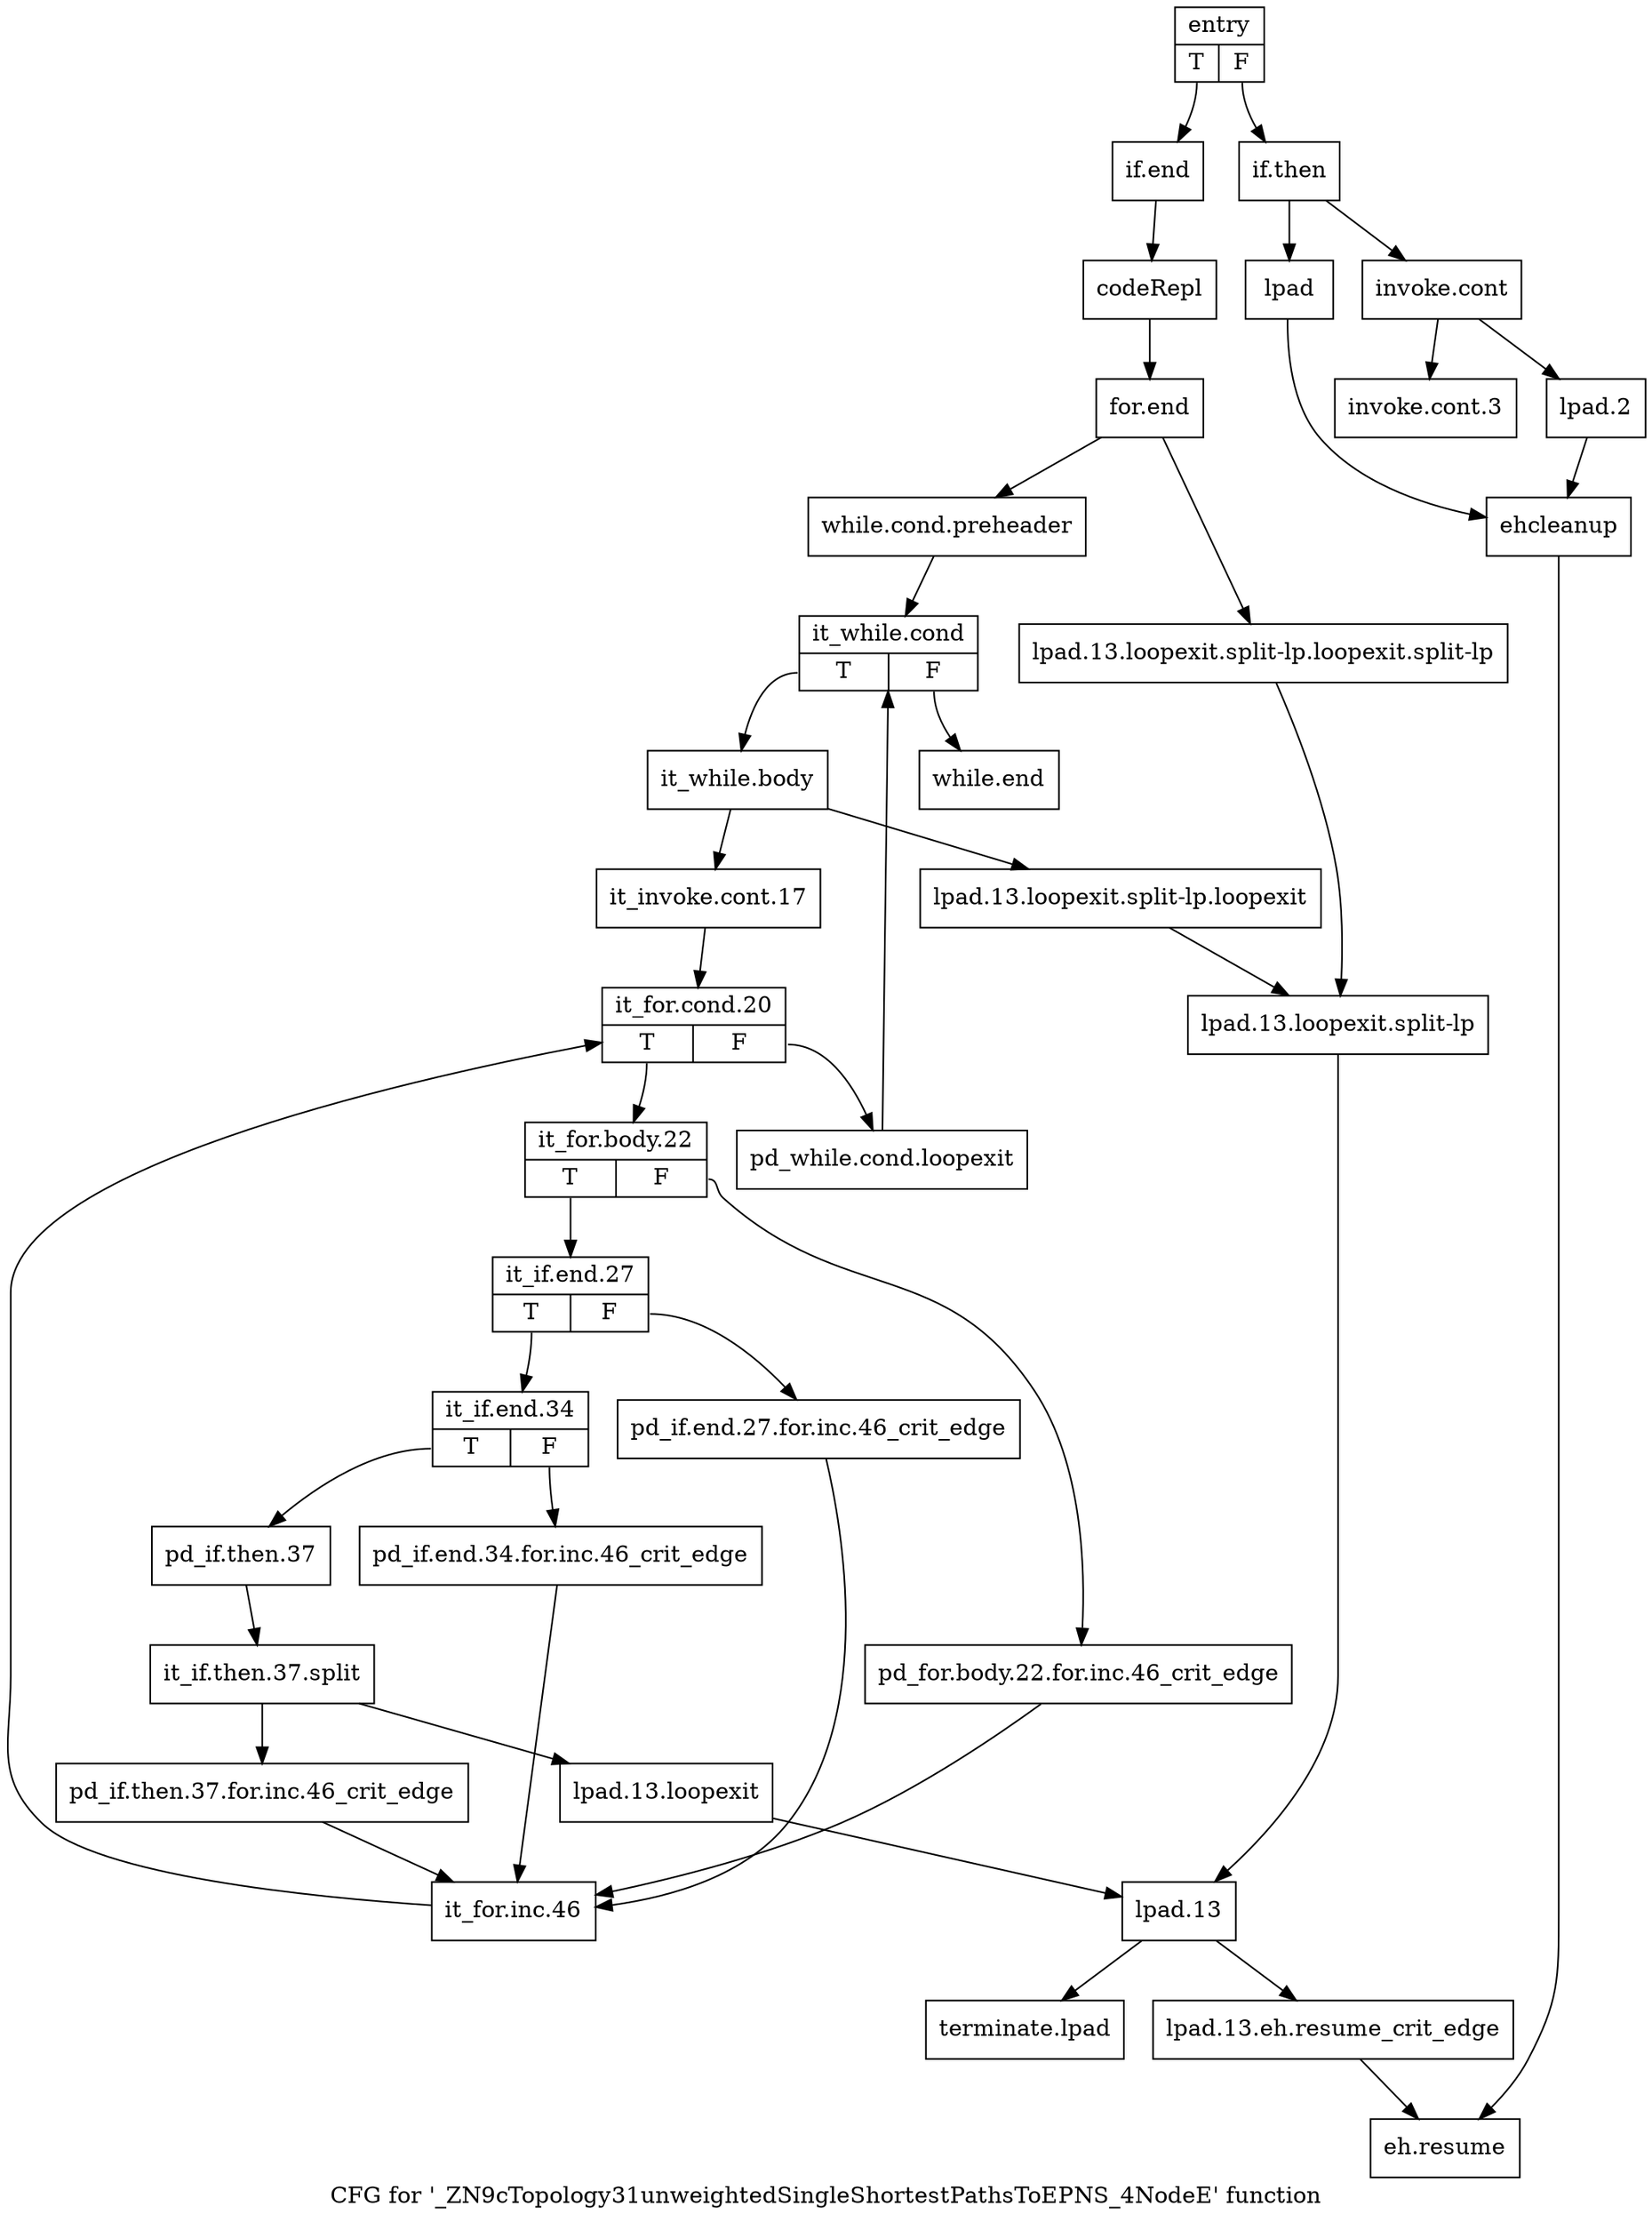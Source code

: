digraph "CFG for '_ZN9cTopology31unweightedSingleShortestPathsToEPNS_4NodeE' function" {
	label="CFG for '_ZN9cTopology31unweightedSingleShortestPathsToEPNS_4NodeE' function";

	Node0x2041d20 [shape=record,label="{entry|{<s0>T|<s1>F}}"];
	Node0x2041d20:s0 -> Node0x2041f50;
	Node0x2041d20:s1 -> Node0x2041d70;
	Node0x2041d70 [shape=record,label="{if.then}"];
	Node0x2041d70 -> Node0x2041dc0;
	Node0x2041d70 -> Node0x2041e60;
	Node0x2041dc0 [shape=record,label="{invoke.cont}"];
	Node0x2041dc0 -> Node0x2041e10;
	Node0x2041dc0 -> Node0x2041eb0;
	Node0x2041e10 [shape=record,label="{invoke.cont.3}"];
	Node0x2041e60 [shape=record,label="{lpad}"];
	Node0x2041e60 -> Node0x2041f00;
	Node0x2041eb0 [shape=record,label="{lpad.2}"];
	Node0x2041eb0 -> Node0x2041f00;
	Node0x2041f00 [shape=record,label="{ehcleanup}"];
	Node0x2041f00 -> Node0x2042720;
	Node0x2041f50 [shape=record,label="{if.end}"];
	Node0x2041f50 -> Node0x2041fa0;
	Node0x2041fa0 [shape=record,label="{codeRepl}"];
	Node0x2041fa0 -> Node0x2041ff0;
	Node0x2041ff0 [shape=record,label="{for.end}"];
	Node0x2041ff0 -> Node0x2042040;
	Node0x2041ff0 -> Node0x2042360;
	Node0x2042040 [shape=record,label="{while.cond.preheader}"];
	Node0x2042040 -> Node0x20420e0;
	Node0x2042090 [shape=record,label="{pd_while.cond.loopexit}"];
	Node0x2042090 -> Node0x20420e0;
	Node0x20420e0 [shape=record,label="{it_while.cond|{<s0>T|<s1>F}}"];
	Node0x20420e0:s0 -> Node0x2042130;
	Node0x20420e0:s1 -> Node0x20426d0;
	Node0x2042130 [shape=record,label="{it_while.body}"];
	Node0x2042130 -> Node0x2042180;
	Node0x2042130 -> Node0x2042310;
	Node0x2042180 [shape=record,label="{it_invoke.cont.17}"];
	Node0x2042180 -> Node0x20421d0;
	Node0x20421d0 [shape=record,label="{it_for.cond.20|{<s0>T|<s1>F}}"];
	Node0x20421d0:s0 -> Node0x2042220;
	Node0x20421d0:s1 -> Node0x2042090;
	Node0x2042220 [shape=record,label="{it_for.body.22|{<s0>T|<s1>F}}"];
	Node0x2042220:s0 -> Node0x20424a0;
	Node0x2042220:s1 -> Node0x2042270;
	Node0x2042270 [shape=record,label="{pd_for.body.22.for.inc.46_crit_edge}"];
	Node0x2042270 -> Node0x2042680;
	Node0x20422c0 [shape=record,label="{lpad.13.loopexit}"];
	Node0x20422c0 -> Node0x2042400;
	Node0x2042310 [shape=record,label="{lpad.13.loopexit.split-lp.loopexit}"];
	Node0x2042310 -> Node0x20423b0;
	Node0x2042360 [shape=record,label="{lpad.13.loopexit.split-lp.loopexit.split-lp}"];
	Node0x2042360 -> Node0x20423b0;
	Node0x20423b0 [shape=record,label="{lpad.13.loopexit.split-lp}"];
	Node0x20423b0 -> Node0x2042400;
	Node0x2042400 [shape=record,label="{lpad.13}"];
	Node0x2042400 -> Node0x2042450;
	Node0x2042400 -> Node0x2042770;
	Node0x2042450 [shape=record,label="{lpad.13.eh.resume_crit_edge}"];
	Node0x2042450 -> Node0x2042720;
	Node0x20424a0 [shape=record,label="{it_if.end.27|{<s0>T|<s1>F}}"];
	Node0x20424a0:s0 -> Node0x2042540;
	Node0x20424a0:s1 -> Node0x20424f0;
	Node0x20424f0 [shape=record,label="{pd_if.end.27.for.inc.46_crit_edge}"];
	Node0x20424f0 -> Node0x2042680;
	Node0x2042540 [shape=record,label="{it_if.end.34|{<s0>T|<s1>F}}"];
	Node0x2042540:s0 -> Node0x20425e0;
	Node0x2042540:s1 -> Node0x2042590;
	Node0x2042590 [shape=record,label="{pd_if.end.34.for.inc.46_crit_edge}"];
	Node0x2042590 -> Node0x2042680;
	Node0x20425e0 [shape=record,label="{pd_if.then.37}"];
	Node0x20425e0 -> Node0x42e9af0;
	Node0x42e9af0 [shape=record,label="{it_if.then.37.split}"];
	Node0x42e9af0 -> Node0x2042630;
	Node0x42e9af0 -> Node0x20422c0;
	Node0x2042630 [shape=record,label="{pd_if.then.37.for.inc.46_crit_edge}"];
	Node0x2042630 -> Node0x2042680;
	Node0x2042680 [shape=record,label="{it_for.inc.46}"];
	Node0x2042680 -> Node0x20421d0;
	Node0x20426d0 [shape=record,label="{while.end}"];
	Node0x2042720 [shape=record,label="{eh.resume}"];
	Node0x2042770 [shape=record,label="{terminate.lpad}"];
}
